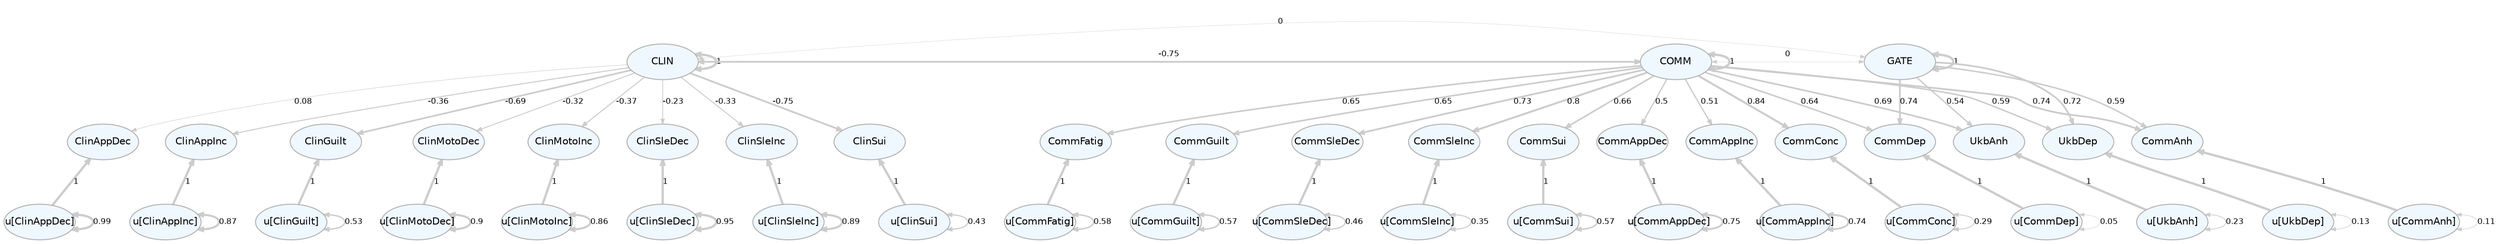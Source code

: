 digraph {

graph [layout = "dot",
       rankdir = "TB",
       outputorder = "edgesfirst",
       bgcolor = "white"]

node [fontname = "Helvetica",
      fontsize = "10",
      shape = "circle",
      fixedsize = "true",
      width = "0.5",
      style = "filled",
      fillcolor = "aliceblue",
      color = "gray70",
      fontcolor = "gray50"]

edge [fontname = "Helvetica",
     fontsize = "8",
     len = "1.5",
     color = "gray80",
     arrowsize = "0.5"]

rankdir = TB;
{rank=min; 1; 2; 3;}
{rank=same; 24; 25; 26; 27; 28; 29; 30; 31; 32; 33; 34; 35; 36; 37; 38; 39; 40; 41; 42; 43;}
{rank=max; 4; 5; 6; 7; 8; 9; 10; 11; 12; 13; 14; 15; 16; 17; 18; 19; 20; 21; 22; 23;}

  "1" [label = "CLIN", shape = "oval", width = "1", fontcolor = "black"] 
  "2" [label = "COMM", shape = "oval", width = "1", fontcolor = "black"] 
  "3" [label = "GATE", shape = "oval", width = "1", fontcolor = "black"] 
  "4" [label = "u[ClinAppDec]", shape = "oval", width = "1", fontcolor = "black"] 
  "5" [label = "u[ClinAppInc]", shape = "oval", width = "1", fontcolor = "black"] 
  "6" [label = "u[ClinGuilt]", shape = "oval", width = "1", fontcolor = "black"] 
  "7" [label = "u[ClinMotoDec]", shape = "oval", width = "1", fontcolor = "black"] 
  "8" [label = "u[ClinMotoInc]", shape = "oval", width = "1", fontcolor = "black"] 
  "9" [label = "u[ClinSleDec]", shape = "oval", width = "1", fontcolor = "black"] 
  "10" [label = "u[ClinSleInc]", shape = "oval", width = "1", fontcolor = "black"] 
  "11" [label = "u[ClinSui]", shape = "oval", width = "1", fontcolor = "black"] 
  "12" [label = "u[CommAnh]", shape = "oval", width = "1", fontcolor = "black"] 
  "13" [label = "u[CommAppDec]", shape = "oval", width = "1", fontcolor = "black"] 
  "14" [label = "u[CommAppInc]", shape = "oval", width = "1", fontcolor = "black"] 
  "15" [label = "u[CommConc]", shape = "oval", width = "1", fontcolor = "black"] 
  "16" [label = "u[CommDep]", shape = "oval", width = "1", fontcolor = "black"] 
  "17" [label = "u[CommFatig]", shape = "oval", width = "1", fontcolor = "black"] 
  "18" [label = "u[CommGuilt]", shape = "oval", width = "1", fontcolor = "black"] 
  "19" [label = "u[CommSleDec]", shape = "oval", width = "1", fontcolor = "black"] 
  "20" [label = "u[CommSleInc]", shape = "oval", width = "1", fontcolor = "black"] 
  "21" [label = "u[CommSui]", shape = "oval", width = "1", fontcolor = "black"] 
  "22" [label = "u[UkbAnh]", shape = "oval", width = "1", fontcolor = "black"] 
  "23" [label = "u[UkbDep]", shape = "oval", width = "1", fontcolor = "black"] 
  "24" [label = "ClinAppDec", shape = "oval", width = "1", fontcolor = "black"] 
  "25" [label = "ClinAppInc", shape = "oval", width = "1", fontcolor = "black"] 
  "26" [label = "ClinGuilt", shape = "oval", width = "1", fontcolor = "black"] 
  "27" [label = "ClinMotoDec", shape = "oval", width = "1", fontcolor = "black"] 
  "28" [label = "ClinMotoInc", shape = "oval", width = "1", fontcolor = "black"] 
  "29" [label = "ClinSleDec", shape = "oval", width = "1", fontcolor = "black"] 
  "30" [label = "ClinSleInc", shape = "oval", width = "1", fontcolor = "black"] 
  "31" [label = "ClinSui", shape = "oval", width = "1", fontcolor = "black"] 
  "32" [label = "CommAnh", shape = "oval", width = "1", fontcolor = "black"] 
  "33" [label = "CommAppDec", shape = "oval", width = "1", fontcolor = "black"] 
  "34" [label = "CommAppInc", shape = "oval", width = "1", fontcolor = "black"] 
  "35" [label = "CommConc", shape = "oval", width = "1", fontcolor = "black"] 
  "36" [label = "CommDep", shape = "oval", width = "1", fontcolor = "black"] 
  "37" [label = "CommFatig", shape = "oval", width = "1", fontcolor = "black"] 
  "38" [label = "CommGuilt", shape = "oval", width = "1", fontcolor = "black"] 
  "39" [label = "CommSleDec", shape = "oval", width = "1", fontcolor = "black"] 
  "40" [label = "CommSleInc", shape = "oval", width = "1", fontcolor = "black"] 
  "41" [label = "CommSui", shape = "oval", width = "1", fontcolor = "black"] 
  "42" [label = "UkbAnh", shape = "oval", width = "1", fontcolor = "black"] 
  "43" [label = "UkbDep", shape = "oval", width = "1", fontcolor = "black"] 
"1"->"1" [label = "1", penwidth = "2.3", dir = "both"] 
"1"->"2" [label = "-0.75", penwidth = "1.80362011490191", dir = "both"] 
"1"->"24" [label = "0.08", penwidth = "0.469994696221137", dir = "forward"] 
"1"->"25" [label = "-0.36", penwidth = "1.0151469122422", dir = "forward"] 
"1"->"26" [label = "-0.69", penwidth = "1.67498429900162", dir = "forward"] 
"1"->"27" [label = "-0.32", penwidth = "0.938571265387028", dir = "forward"] 
"1"->"28" [label = "-0.37", penwidth = "1.03617813777223", dir = "forward"] 
"1"->"29" [label = "-0.23", penwidth = "0.762624033129002", dir = "forward"] 
"1"->"30" [label = "-0.33", penwidth = "0.953581347853564", dir = "forward"] 
"1"->"31" [label = "-0.75", penwidth = "1.80383583230159", dir = "forward"] 
"1"->"3" [label = "0", penwidth = "0.3", dir = "both"] 
"2"->"2" [label = "1", penwidth = "2.3", dir = "both"] 
"2"->"32" [label = "0.74", penwidth = "1.77718101421603", dir = "forward"] 
"2"->"33" [label = "0.5", penwidth = "1.30316001785713", dir = "forward"] 
"2"->"34" [label = "0.51", penwidth = "1.31105873534638", dir = "forward"] 
"2"->"35" [label = "0.84", penwidth = "1.98791242038898", dir = "forward"] 
"2"->"36" [label = "0.64", penwidth = "1.5798790554743", dir = "forward"] 
"2"->"37" [label = "0.65", penwidth = "1.6001069504124", dir = "forward"] 
"2"->"38" [label = "0.65", penwidth = "1.60748944020327", dir = "forward"] 
"2"->"39" [label = "0.73", penwidth = "1.76331091017519", dir = "forward"] 
"2"->"40" [label = "0.8", penwidth = "1.90712644765687", dir = "forward"] 
"2"->"41" [label = "0.66", penwidth = "1.61133065585904", dir = "forward"] 
"2"->"3" [label = "0", penwidth = "0.3", dir = "both"] 
"2"->"42" [label = "0.69", penwidth = "1.68936579243014", dir = "forward"] 
"2"->"43" [label = "0.59", penwidth = "1.48355250878767", dir = "forward"] 
"3"->"32" [label = "0.59", penwidth = "1.47422666970523", dir = "forward"] 
"3"->"36" [label = "0.74", penwidth = "1.7713428314039", dir = "forward"] 
"3"->"3" [label = "1", penwidth = "2.3", dir = "both"] 
"3"->"42" [label = "0.54", penwidth = "1.3763197477624", dir = "forward"] 
"3"->"43" [label = "0.72", penwidth = "1.73873105820309", dir = "forward"] 
"4"->"24" [label = "1", penwidth = "2.3", dir = "forward"] 
"4"->"4" [label = "0.99", penwidth = "2.28555205951246", dir = "both"] 
"5"->"25" [label = "1", penwidth = "2.3", dir = "forward"] 
"5"->"5" [label = "0.87", penwidth = "2.04428705854579", dir = "both"] 
"6"->"26" [label = "1", penwidth = "2.3", dir = "forward"] 
"6"->"6" [label = "0.53", penwidth = "1.3547057911363", dir = "both"] 
"7"->"27" [label = "1", penwidth = "2.3", dir = "forward"] 
"7"->"7" [label = "0.9", penwidth = "2.09607112758874", dir = "both"] 
"8"->"28" [label = "1", penwidth = "2.3", dir = "forward"] 
"8"->"8" [label = "0.86", penwidth = "2.0290271759344", dir = "both"] 
"9"->"29" [label = "1", penwidth = "2.3", dir = "forward"] 
"9"->"9" [label = "0.95", penwidth = "2.19299368265989", dir = "both"] 
"10"->"30" [label = "1", penwidth = "2.3", dir = "forward"] 
"10"->"10" [label = "0.89", penwidth = "2.08642166173481", dir = "both"] 
"11"->"31" [label = "1", penwidth = "2.3", dir = "forward"] 
"11"->"11" [label = "0.43", penwidth = "1.16923806149858", dir = "both"] 
"12"->"32" [label = "1", penwidth = "2.3", dir = "forward"] 
"12"->"12" [label = "0.11", penwidth = "0.519565775011193", dir = "both"] 
"13"->"33" [label = "1", penwidth = "2.3", dir = "forward"] 
"13"->"13" [label = "0.75", penwidth = "1.79683390192085", dir = "both"] 
"14"->"34" [label = "1", penwidth = "2.3", dir = "forward"] 
"14"->"14" [label = "0.74", penwidth = "1.78887813110088", dir = "both"] 
"15"->"35" [label = "1", penwidth = "2.3", dir = "forward"] 
"15"->"15" [label = "0.29", penwidth = "0.875479729903938", dir = "both"] 
"16"->"36" [label = "1", penwidth = "2.3", dir = "forward"] 
"16"->"16" [label = "0.05", penwidth = "0.398529717252697", dir = "both"] 
"17"->"37" [label = "1", penwidth = "2.3", dir = "forward"] 
"17"->"17" [label = "0.58", penwidth = "1.4548633470149", dir = "both"] 
"18"->"38" [label = "1", penwidth = "2.3", dir = "forward"] 
"18"->"18" [label = "0.57", penwidth = "1.44523339322395", dir = "both"] 
"19"->"39" [label = "1", penwidth = "2.3", dir = "forward"] 
"19"->"19" [label = "0.46", penwidth = "1.2293601699689", dir = "both"] 
"20"->"40" [label = "1", penwidth = "2.3", dir = "forward"] 
"20"->"20" [label = "0.35", penwidth = "1.00857213092724", dir = "both"] 
"21"->"41" [label = "1", penwidth = "2.3", dir = "forward"] 
"21"->"21" [label = "0.57", penwidth = "1.44020419185374", dir = "both"] 
"22"->"42" [label = "1", penwidth = "2.3", dir = "forward"] 
"22"->"22" [label = "0.23", penwidth = "0.75559758956988", dir = "both"] 
"23"->"43" [label = "1", penwidth = "2.3", dir = "forward"] 
"23"->"23" [label = "0.13", penwidth = "0.564627860766238", dir = "both"] 
}